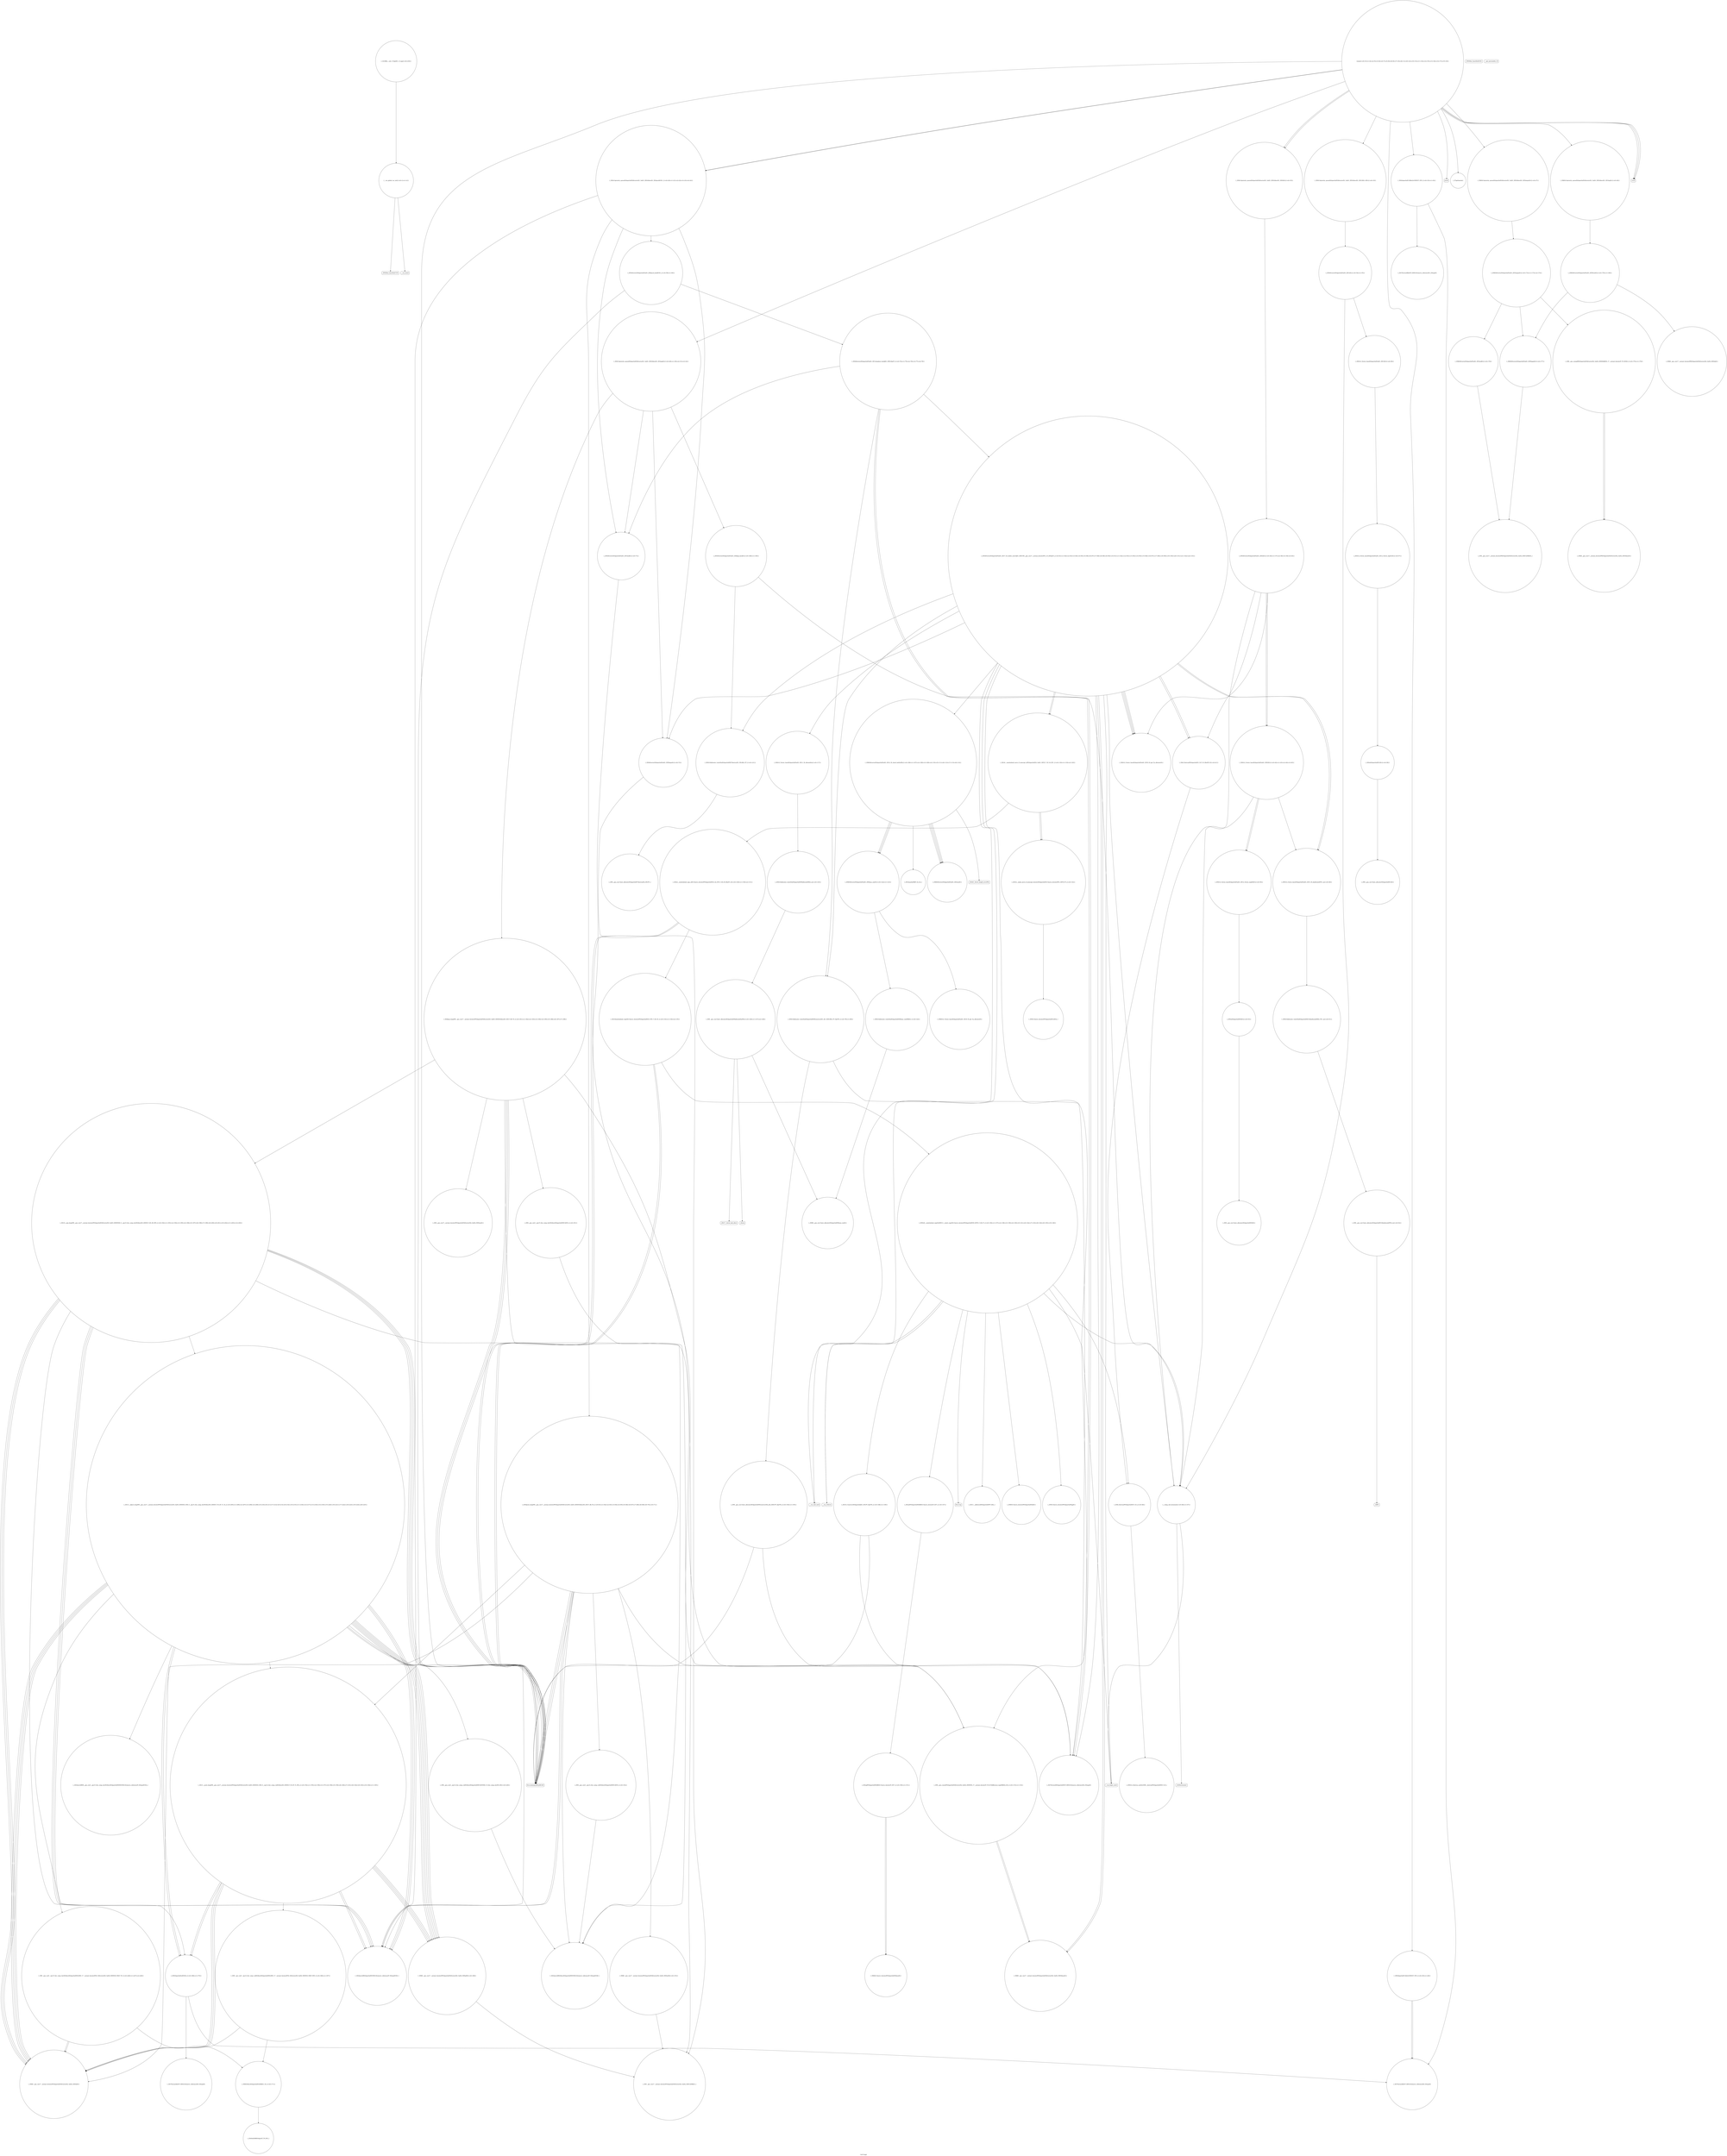 digraph "Call Graph" {
	label="Call Graph";

	Node0x5574c0d859d0 [shape=record,shape=circle,label="{__cxx_global_var_init|{<s0>1|<s1>2}}"];
	Node0x5574c0d859d0:s0 -> Node0x5574c0d85a50[color=black];
	Node0x5574c0d859d0:s1 -> Node0x5574c102a150[color=black];
	Node0x5574c102dcf0 [shape=record,shape=circle,label="{_ZN9__gnu_cxx5__ops14_Iter_comp_valISt4lessISt4pairIxiEEEclINS_17__normal_iteratorIPS4_St6vectorIS4_SaIS4_EEEES4_EEbT_RT0_|{<s0>166|<s1>167}}"];
	Node0x5574c102dcf0:s0 -> Node0x5574c102db70[color=black];
	Node0x5574c102dcf0:s1 -> Node0x5574c102de70[color=black];
	Node0x5574c102a350 [shape=record,shape=circle,label="{_ZNSt14priority_queueISt4pairIxiESt6vectorIS1_SaIS1_EESt4lessIS1_EEC2IS4_vEEv|{<s0>19}}"];
	Node0x5574c102a350:s0 -> Node0x5574c102b1d0[color=black];
	Node0x5574c102b850 [shape=record,shape=circle,label="{_ZN9__gnu_cxxeqIPKSt4pairIxiESt6vectorIS2_SaIS2_EEEEbRKNS_17__normal_iteratorIT_T0_EESD_|{<s0>175|<s1>176}}"];
	Node0x5574c102b850:s0 -> Node0x5574c102b9d0[color=black];
	Node0x5574c102b850:s1 -> Node0x5574c102b9d0[color=black];
	Node0x5574c102a6d0 [shape=record,shape=circle,label="{_ZNSt14priority_queueISt4pairIxiESt6vectorIS1_SaIS1_EESt4lessIS1_EE3popEv|{<s0>29|<s1>30|<s2>31|<s3>32}}"];
	Node0x5574c102a6d0:s0 -> Node0x5574c102b5d0[color=black];
	Node0x5574c102a6d0:s1 -> Node0x5574c102b650[color=black];
	Node0x5574c102a6d0:s2 -> Node0x5574c102bbd0[color=black];
	Node0x5574c102a6d0:s3 -> Node0x5574c102bc50[color=black];
	Node0x5574c102bbd0 [shape=record,shape=circle,label="{_ZSt8pop_heapIN9__gnu_cxx17__normal_iteratorIPSt4pairIxiESt6vectorIS3_SaIS3_EEEESt4lessIS3_EEvT_SB_T0_|{<s0>181|<s1>182|<s2>183|<s3>184|<s4>185|<s5>186|<s6>187|<s7>188}}"];
	Node0x5574c102bbd0:s0 -> Node0x5574c102c9f0[color=black];
	Node0x5574c102bbd0:s1 -> Node0x5574c102d9f0[color=black];
	Node0x5574c102bbd0:s2 -> Node0x5574c102bcd0[color=black];
	Node0x5574c102bbd0:s3 -> Node0x5574c102bd50[color=black];
	Node0x5574c102bbd0:s4 -> Node0x5574c102a650[color=black];
	Node0x5574c102bbd0:s5 -> Node0x5574c102a650[color=black];
	Node0x5574c102bbd0:s6 -> Node0x5574c102a650[color=black];
	Node0x5574c102bbd0:s7 -> Node0x5574c102bdd0[color=black];
	Node0x5574c102aa50 [shape=record,shape=circle,label="{_ZSt8_DestroyIPSt4pairIxiES1_EvT_S3_RSaIT0_E|{<s0>41}}"];
	Node0x5574c102aa50:s0 -> Node0x5574c102ad50[color=black];
	Node0x5574c102bf50 [shape=record,shape=circle,label="{_ZSt4moveIRN9__gnu_cxx5__ops15_Iter_comp_iterISt4lessISt4pairIxiEEEEEONSt16remove_referenceIT_E4typeEOSA_}"];
	Node0x5574c102add0 [shape=record,shape=circle,label="{_ZNSt12_Destroy_auxILb1EE9__destroyIPSt4pairIxiEEEvT_S5_}"];
	Node0x5574c102b150 [shape=record,shape=circle,label="{_ZN9__gnu_cxx13new_allocatorISt4pairIxiEED2Ev}"];
	Node0x5574c102b4d0 [shape=record,shape=circle,label="{_ZSt4moveIRSt4pairIxiEEONSt16remove_referenceIT_E4typeEOS4_}"];
	Node0x5574c102c870 [shape=record,shape=circle,label="{_ZNSt6vectorISt4pairIxiESaIS1_EE17_M_realloc_insertIJS1_EEEvN9__gnu_cxx17__normal_iteratorIPS1_S3_EEDpOT_|{<s0>81|<s1>82|<s2>83|<s3>84|<s4>85|<s5>86|<s6>87|<s7>88|<s8>89|<s9>90|<s10>91|<s11>92|<s12>93|<s13>94|<s14>95|<s15>96|<s16>97|<s17>98|<s18>99|<s19>100|<s20>101|<s21>102|<s22>103}}"];
	Node0x5574c102c870:s0 -> Node0x5574c102c970[color=black];
	Node0x5574c102c870:s1 -> Node0x5574c102b5d0[color=black];
	Node0x5574c102c870:s2 -> Node0x5574c102c9f0[color=black];
	Node0x5574c102c870:s3 -> Node0x5574c102ca70[color=black];
	Node0x5574c102c870:s4 -> Node0x5574c102c7f0[color=black];
	Node0x5574c102c870:s5 -> Node0x5574c102b750[color=black];
	Node0x5574c102c870:s6 -> Node0x5574c102cb70[color=black];
	Node0x5574c102c870:s7 -> Node0x5574c102aad0[color=black];
	Node0x5574c102c870:s8 -> Node0x5574c102caf0[color=black];
	Node0x5574c102c870:s9 -> Node0x5574c102cb70[color=black];
	Node0x5574c102c870:s10 -> Node0x5574c102aad0[color=black];
	Node0x5574c102c870:s11 -> Node0x5574c102caf0[color=black];
	Node0x5574c102c870:s12 -> Node0x5574c102ac50[color=black];
	Node0x5574c102c870:s13 -> Node0x5574c102cbf0[color=black];
	Node0x5574c102c870:s14 -> Node0x5574c102ccf0[color=black];
	Node0x5574c102c870:s15 -> Node0x5574c102aad0[color=black];
	Node0x5574c102c870:s16 -> Node0x5574c102aa50[color=black];
	Node0x5574c102c870:s17 -> Node0x5574c102ae50[color=black];
	Node0x5574c102c870:s18 -> Node0x5574c102cc70[color=black];
	Node0x5574c102c870:s19 -> Node0x5574c102aad0[color=black];
	Node0x5574c102c870:s20 -> Node0x5574c102aa50[color=black];
	Node0x5574c102c870:s21 -> Node0x5574c102ae50[color=black];
	Node0x5574c102c870:s22 -> Node0x5574c102abd0[color=black];
	Node0x5574c102cbf0 [shape=record,shape=circle,label="{_ZNSt16allocator_traitsISaISt4pairIxiEEE7destroyIS1_EEvRS2_PT_|{<s0>121}}"];
	Node0x5574c102cbf0:s0 -> Node0x5574c102d970[color=black];
	Node0x5574c102cf70 [shape=record,shape=circle,label="{_ZNSt16allocator_traitsISaISt4pairIxiEEE8max_sizeERKS2_|{<s0>124}}"];
	Node0x5574c102cf70:s0 -> Node0x5574c102d070[color=black];
	Node0x5574c102d2f0 [shape=record,shape=circle,label="{_ZSt22__uninitialized_copy_aISt13move_iteratorIPSt4pairIxiEES3_S2_ET0_T_S6_S5_RSaIT1_E|{<s0>129|<s1>130|<s2>131}}"];
	Node0x5574c102d2f0:s0 -> Node0x5574c102a650[color=black];
	Node0x5574c102d2f0:s1 -> Node0x5574c102a650[color=black];
	Node0x5574c102d2f0:s2 -> Node0x5574c102d3f0[color=black];
	Node0x5574c102d670 [shape=record,shape=circle,label="{_ZNKSt13move_iteratorIPSt4pairIxiEEdeEv}"];
	Node0x5574c102d9f0 [shape=record,shape=circle,label="{_ZSt4moveIRSt4lessISt4pairIxiEEEONSt16remove_referenceIT_E4typeEOS6_}"];
	Node0x5574c0d85a50 [shape=record,shape=Mrecord,label="{_ZNSt8ios_base4InitC1Ev}"];
	Node0x5574c102dd70 [shape=record,shape=circle,label="{_ZNK9__gnu_cxx17__normal_iteratorIPSt4pairIxiESt6vectorIS2_SaIS2_EEEplEl|{<s0>168}}"];
	Node0x5574c102dd70:s0 -> Node0x5574c102dc70[color=black];
	Node0x5574c102a3d0 [shape=record,shape=circle,label="{_ZNSt14priority_queueISt4pairIxiESt6vectorIS1_SaIS1_EESt4lessIS1_EE4pushEOS1_|{<s0>20|<s1>21|<s2>22|<s3>23|<s4>24}}"];
	Node0x5574c102a3d0:s0 -> Node0x5574c102b4d0[color=black];
	Node0x5574c102a3d0:s1 -> Node0x5574c102b450[color=black];
	Node0x5574c102a3d0:s2 -> Node0x5574c102b5d0[color=black];
	Node0x5574c102a3d0:s3 -> Node0x5574c102b650[color=black];
	Node0x5574c102a3d0:s4 -> Node0x5574c102b550[color=black];
	Node0x5574c102b8d0 [shape=record,shape=circle,label="{_ZNKSt6vectorISt4pairIxiESaIS1_EE5beginEv|{<s0>177}}"];
	Node0x5574c102b8d0:s0 -> Node0x5574c102ba50[color=black];
	Node0x5574c102a750 [shape=record,shape=circle,label="{_ZNSt4pairIxiEC2IRxiLb1EEEOT_OT0_|{<s0>33|<s1>34}}"];
	Node0x5574c102a750:s0 -> Node0x5574c102a950[color=black];
	Node0x5574c102a750:s1 -> Node0x5574c102a8d0[color=black];
	Node0x5574c102bc50 [shape=record,shape=circle,label="{_ZNSt6vectorISt4pairIxiESaIS1_EE8pop_backEv|{<s0>189|<s1>190}}"];
	Node0x5574c102bc50:s0 -> Node0x5574c102cbf0[color=black];
	Node0x5574c102bc50:s1 -> Node0x5574c102abd0[color=black];
	Node0x5574c102aad0 [shape=record,shape=circle,label="{_ZNSt12_Vector_baseISt4pairIxiESaIS1_EE19_M_get_Tp_allocatorEv}"];
	Node0x5574c102bfd0 [shape=record,shape=circle,label="{_ZN9__gnu_cxx5__ops14_Iter_comp_valISt4lessISt4pairIxiEEEC2EONS0_15_Iter_comp_iterIS5_EE|{<s0>229}}"];
	Node0x5574c102bfd0:s0 -> Node0x5574c102d9f0[color=black];
	Node0x5574c102ae50 [shape=record,shape=circle,label="{_ZNSt12_Vector_baseISt4pairIxiESaIS1_EE13_M_deallocateEPS1_m|{<s0>49}}"];
	Node0x5574c102ae50:s0 -> Node0x5574c102af50[color=black];
	Node0x5574c102b1d0 [shape=record,shape=circle,label="{_ZNSt6vectorISt4pairIxiESaIS1_EEC2Ev|{<s0>54|<s1>55}}"];
	Node0x5574c102b1d0:s0 -> Node0x5574c102b250[color=black];
	Node0x5574c102b1d0:s1 -> Node0x5574c102abd0[color=black];
	Node0x5574c102b550 [shape=record,shape=circle,label="{_ZSt9push_heapIN9__gnu_cxx17__normal_iteratorIPSt4pairIxiESt6vectorIS3_SaIS3_EEEESt4lessIS3_EEvT_SB_T0_|{<s0>61|<s1>62|<s2>63|<s3>64|<s4>65|<s5>66|<s6>67|<s7>68|<s8>69|<s9>70|<s10>71}}"];
	Node0x5574c102b550:s0 -> Node0x5574c102d9f0[color=black];
	Node0x5574c102b550:s1 -> Node0x5574c102da70[color=black];
	Node0x5574c102b550:s2 -> Node0x5574c102daf0[color=black];
	Node0x5574c102b550:s3 -> Node0x5574c102db70[color=black];
	Node0x5574c102b550:s4 -> Node0x5574c102b4d0[color=black];
	Node0x5574c102b550:s5 -> Node0x5574c102a650[color=black];
	Node0x5574c102b550:s6 -> Node0x5574c102a650[color=black];
	Node0x5574c102b550:s7 -> Node0x5574c102c9f0[color=black];
	Node0x5574c102b550:s8 -> Node0x5574c102b4d0[color=black];
	Node0x5574c102b550:s9 -> Node0x5574c102a650[color=black];
	Node0x5574c102b550:s10 -> Node0x5574c102dbf0[color=black];
	Node0x5574c102c8f0 [shape=record,shape=circle,label="{_ZN9__gnu_cxx13new_allocatorISt4pairIxiEE9constructIS2_JS2_EEEvPT_DpOT0_|{<s0>104|<s1>105}}"];
	Node0x5574c102c8f0:s0 -> Node0x5574c102c7f0[color=black];
	Node0x5574c102c8f0:s1 -> Node0x5574c102a650[color=black];
	Node0x5574c102cc70 [shape=record,shape=Mrecord,label="{__cxa_rethrow}"];
	Node0x5574c102cff0 [shape=record,shape=circle,label="{_ZNKSt12_Vector_baseISt4pairIxiESaIS1_EE19_M_get_Tp_allocatorEv}"];
	Node0x5574c102d370 [shape=record,shape=circle,label="{_ZSt32__make_move_if_noexcept_iteratorISt4pairIxiESt13move_iteratorIPS1_EET0_PT_|{<s0>132}}"];
	Node0x5574c102d370:s0 -> Node0x5574c102d8f0[color=black];
	Node0x5574c102d6f0 [shape=record,shape=circle,label="{_ZNSt13move_iteratorIPSt4pairIxiEEppEv}"];
	Node0x5574c102da70 [shape=record,shape=circle,label="{_ZN9__gnu_cxx5__ops14_Iter_comp_valISt4lessISt4pairIxiEEEC2ES5_|{<s0>152}}"];
	Node0x5574c102da70:s0 -> Node0x5574c102d9f0[color=black];
	Node0x5574c102a0d0 [shape=record,shape=Mrecord,label="{_ZNSt8ios_base4InitD1Ev}"];
	Node0x5574c102ddf0 [shape=record,shape=circle,label="{_ZNSt4pairIxiEaSEOS0_|{<s0>169|<s1>170}}"];
	Node0x5574c102ddf0:s0 -> Node0x5574c102df70[color=black];
	Node0x5574c102ddf0:s1 -> Node0x5574c102a8d0[color=black];
	Node0x5574c102a450 [shape=record,shape=circle,label="{_ZNSt4pairIxiEC2IiiLb1EEEOT_OT0_|{<s0>25|<s1>26}}"];
	Node0x5574c102a450:s0 -> Node0x5574c102a8d0[color=black];
	Node0x5574c102a450:s1 -> Node0x5574c102a8d0[color=black];
	Node0x5574c102b950 [shape=record,shape=circle,label="{_ZNKSt6vectorISt4pairIxiESaIS1_EE3endEv|{<s0>178}}"];
	Node0x5574c102b950:s0 -> Node0x5574c102ba50[color=black];
	Node0x5574c102a7d0 [shape=record,shape=Mrecord,label="{printf}"];
	Node0x5574c102bcd0 [shape=record,shape=circle,label="{_ZN9__gnu_cxx5__ops15_Iter_comp_iterISt4lessISt4pairIxiEEEC2ES5_|{<s0>191}}"];
	Node0x5574c102bcd0:s0 -> Node0x5574c102d9f0[color=black];
	Node0x5574c102ab50 [shape=record,shape=circle,label="{_ZNSt12_Vector_baseISt4pairIxiESaIS1_EED2Ev|{<s0>42|<s1>43|<s2>44|<s3>45}}"];
	Node0x5574c102ab50:s0 -> Node0x5574c102ae50[color=black];
	Node0x5574c102ab50:s1 -> Node0x5574c102aed0[color=black];
	Node0x5574c102ab50:s2 -> Node0x5574c102aed0[color=black];
	Node0x5574c102ab50:s3 -> Node0x5574c102abd0[color=black];
	Node0x5574c102c050 [shape=record,shape=circle,label="{_GLOBAL__sub_I_TripleM_1_0.cpp|{<s0>230}}"];
	Node0x5574c102c050:s0 -> Node0x5574c0d859d0[color=black];
	Node0x5574c102aed0 [shape=record,shape=circle,label="{_ZNSt12_Vector_baseISt4pairIxiESaIS1_EE12_Vector_implD2Ev|{<s0>50}}"];
	Node0x5574c102aed0:s0 -> Node0x5574c102b0d0[color=black];
	Node0x5574c102b250 [shape=record,shape=circle,label="{_ZNSt12_Vector_baseISt4pairIxiESaIS1_EEC2Ev|{<s0>56}}"];
	Node0x5574c102b250:s0 -> Node0x5574c102b2d0[color=black];
	Node0x5574c102b5d0 [shape=record,shape=circle,label="{_ZNSt6vectorISt4pairIxiESaIS1_EE5beginEv|{<s0>72}}"];
	Node0x5574c102b5d0:s0 -> Node0x5574c102dc70[color=black];
	Node0x5574c102c970 [shape=record,shape=circle,label="{_ZNKSt6vectorISt4pairIxiESaIS1_EE12_M_check_lenEmPKc|{<s0>106|<s1>107|<s2>108|<s3>109|<s4>110|<s5>111|<s6>112|<s7>113|<s8>114}}"];
	Node0x5574c102c970:s0 -> Node0x5574c102cd70[color=black];
	Node0x5574c102c970:s1 -> Node0x5574c102cdf0[color=black];
	Node0x5574c102c970:s2 -> Node0x5574c102ce70[color=black];
	Node0x5574c102c970:s3 -> Node0x5574c102cdf0[color=black];
	Node0x5574c102c970:s4 -> Node0x5574c102cdf0[color=black];
	Node0x5574c102c970:s5 -> Node0x5574c102cef0[color=black];
	Node0x5574c102c970:s6 -> Node0x5574c102cdf0[color=black];
	Node0x5574c102c970:s7 -> Node0x5574c102cd70[color=black];
	Node0x5574c102c970:s8 -> Node0x5574c102cd70[color=black];
	Node0x5574c102ccf0 [shape=record,shape=Mrecord,label="{__cxa_end_catch}"];
	Node0x5574c102d070 [shape=record,shape=circle,label="{_ZNK9__gnu_cxx13new_allocatorISt4pairIxiEE8max_sizeEv}"];
	Node0x5574c102d3f0 [shape=record,shape=circle,label="{_ZSt18uninitialized_copyISt13move_iteratorIPSt4pairIxiEES3_ET0_T_S6_S5_|{<s0>133|<s1>134|<s2>135}}"];
	Node0x5574c102d3f0:s0 -> Node0x5574c102a650[color=black];
	Node0x5574c102d3f0:s1 -> Node0x5574c102a650[color=black];
	Node0x5574c102d3f0:s2 -> Node0x5574c102d470[color=black];
	Node0x5574c102d770 [shape=record,shape=Mrecord,label="{llvm.trap}"];
	Node0x5574c102daf0 [shape=record,shape=circle,label="{_ZNK9__gnu_cxx17__normal_iteratorIPSt4pairIxiESt6vectorIS2_SaIS2_EEEmiEl|{<s0>153}}"];
	Node0x5574c102daf0:s0 -> Node0x5574c102dc70[color=black];
	Node0x5574c102a150 [shape=record,shape=Mrecord,label="{__cxa_atexit}"];
	Node0x5574c102de70 [shape=record,shape=circle,label="{_ZNKSt4lessISt4pairIxiEEclERKS1_S4_|{<s0>171}}"];
	Node0x5574c102de70:s0 -> Node0x5574c102def0[color=black];
	Node0x5574c102a4d0 [shape=record,shape=Mrecord,label="{__gxx_personality_v0}"];
	Node0x5574c102b9d0 [shape=record,shape=circle,label="{_ZNK9__gnu_cxx17__normal_iteratorIPKSt4pairIxiESt6vectorIS2_SaIS2_EEE4baseEv}"];
	Node0x5574c102a850 [shape=record,shape=circle,label="{_ZNSt14priority_queueISt4pairIxiESt6vectorIS1_SaIS1_EESt4lessIS1_EED2Ev|{<s0>35}}"];
	Node0x5574c102a850:s0 -> Node0x5574c102a9d0[color=black];
	Node0x5574c102bd50 [shape=record,shape=circle,label="{_ZN9__gnu_cxx17__normal_iteratorIPSt4pairIxiESt6vectorIS2_SaIS2_EEEmmEv}"];
	Node0x5574c102abd0 [shape=record,shape=circle,label="{__clang_call_terminate|{<s0>46|<s1>47}}"];
	Node0x5574c102abd0:s0 -> Node0x5574c102ac50[color=black];
	Node0x5574c102abd0:s1 -> Node0x5574c102acd0[color=black];
	Node0x5574c102af50 [shape=record,shape=circle,label="{_ZNSt16allocator_traitsISaISt4pairIxiEEE10deallocateERS2_PS1_m|{<s0>51}}"];
	Node0x5574c102af50:s0 -> Node0x5574c102afd0[color=black];
	Node0x5574c102b2d0 [shape=record,shape=circle,label="{_ZNSt12_Vector_baseISt4pairIxiESaIS1_EE12_Vector_implC2Ev|{<s0>57}}"];
	Node0x5574c102b2d0:s0 -> Node0x5574c102b350[color=black];
	Node0x5574c102b650 [shape=record,shape=circle,label="{_ZNSt6vectorISt4pairIxiESaIS1_EE3endEv|{<s0>73}}"];
	Node0x5574c102b650:s0 -> Node0x5574c102dc70[color=black];
	Node0x5574c102c9f0 [shape=record,shape=circle,label="{_ZN9__gnu_cxxmiIPSt4pairIxiESt6vectorIS2_SaIS2_EEEENS_17__normal_iteratorIT_T0_E15difference_typeERKSA_SD_|{<s0>115|<s1>116}}"];
	Node0x5574c102c9f0:s0 -> Node0x5574c102cb70[color=black];
	Node0x5574c102c9f0:s1 -> Node0x5574c102cb70[color=black];
	Node0x5574c102cd70 [shape=record,shape=circle,label="{_ZNKSt6vectorISt4pairIxiESaIS1_EE8max_sizeEv|{<s0>122|<s1>123}}"];
	Node0x5574c102cd70:s0 -> Node0x5574c102cff0[color=black];
	Node0x5574c102cd70:s1 -> Node0x5574c102cf70[color=black];
	Node0x5574c102d0f0 [shape=record,shape=circle,label="{_ZNSt16allocator_traitsISaISt4pairIxiEEE8allocateERS2_m|{<s0>125}}"];
	Node0x5574c102d0f0:s0 -> Node0x5574c102d170[color=black];
	Node0x5574c102d470 [shape=record,shape=circle,label="{_ZNSt20__uninitialized_copyILb0EE13__uninit_copyISt13move_iteratorIPSt4pairIxiEES5_EET0_T_S8_S7_|{<s0>136|<s1>137|<s2>138|<s3>139|<s4>140|<s5>141|<s6>142|<s7>143|<s8>144|<s9>145|<s10>146}}"];
	Node0x5574c102d470:s0 -> Node0x5574c102d4f0[color=black];
	Node0x5574c102d470:s1 -> Node0x5574c102d5f0[color=black];
	Node0x5574c102d470:s2 -> Node0x5574c102d670[color=black];
	Node0x5574c102d470:s3 -> Node0x5574c102d570[color=black];
	Node0x5574c102d470:s4 -> Node0x5574c102d6f0[color=black];
	Node0x5574c102d470:s5 -> Node0x5574c102ac50[color=black];
	Node0x5574c102d470:s6 -> Node0x5574c102ad50[color=black];
	Node0x5574c102d470:s7 -> Node0x5574c102cc70[color=black];
	Node0x5574c102d470:s8 -> Node0x5574c102ccf0[color=black];
	Node0x5574c102d470:s9 -> Node0x5574c102d770[color=black];
	Node0x5574c102d470:s10 -> Node0x5574c102abd0[color=black];
	Node0x5574c102d7f0 [shape=record,shape=circle,label="{_ZSteqIPSt4pairIxiEEbRKSt13move_iteratorIT_ES7_|{<s0>150|<s1>151}}"];
	Node0x5574c102d7f0:s0 -> Node0x5574c102d870[color=black];
	Node0x5574c102d7f0:s1 -> Node0x5574c102d870[color=black];
	Node0x5574c102db70 [shape=record,shape=circle,label="{_ZNK9__gnu_cxx17__normal_iteratorIPSt4pairIxiESt6vectorIS2_SaIS2_EEEdeEv}"];
	Node0x5574c102a1d0 [shape=record,shape=circle,label="{_Z7gettimeiiix}"];
	Node0x5574c102def0 [shape=record,shape=circle,label="{_ZStltIxiEbRKSt4pairIT_T0_ES5_}"];
	Node0x5574c102a550 [shape=record,shape=circle,label="{_ZNKSt14priority_queueISt4pairIxiESt6vectorIS1_SaIS1_EESt4lessIS1_EE5emptyEv|{<s0>27}}"];
	Node0x5574c102a550:s0 -> Node0x5574c102b7d0[color=black];
	Node0x5574c102ba50 [shape=record,shape=circle,label="{_ZN9__gnu_cxx17__normal_iteratorIPKSt4pairIxiESt6vectorIS2_SaIS2_EEEC2ERKS4_}"];
	Node0x5574c102a8d0 [shape=record,shape=circle,label="{_ZSt7forwardIiEOT_RNSt16remove_referenceIS0_E4typeE}"];
	Node0x5574c102bdd0 [shape=record,shape=circle,label="{_ZSt10__pop_heapIN9__gnu_cxx17__normal_iteratorIPSt4pairIxiESt6vectorIS3_SaIS3_EEEENS0_5__ops15_Iter_comp_iterISt4lessIS3_EEEEvT_SE_SE_RT0_|{<s0>192|<s1>193|<s2>194|<s3>195|<s4>196|<s5>197|<s6>198|<s7>199|<s8>200|<s9>201|<s10>202|<s11>203|<s12>204}}"];
	Node0x5574c102bdd0:s0 -> Node0x5574c102db70[color=black];
	Node0x5574c102bdd0:s1 -> Node0x5574c102b4d0[color=black];
	Node0x5574c102bdd0:s2 -> Node0x5574c102a650[color=black];
	Node0x5574c102bdd0:s3 -> Node0x5574c102db70[color=black];
	Node0x5574c102bdd0:s4 -> Node0x5574c102b4d0[color=black];
	Node0x5574c102bdd0:s5 -> Node0x5574c102db70[color=black];
	Node0x5574c102bdd0:s6 -> Node0x5574c102ddf0[color=black];
	Node0x5574c102bdd0:s7 -> Node0x5574c102a650[color=black];
	Node0x5574c102bdd0:s8 -> Node0x5574c102c9f0[color=black];
	Node0x5574c102bdd0:s9 -> Node0x5574c102b4d0[color=black];
	Node0x5574c102bdd0:s10 -> Node0x5574c102a650[color=black];
	Node0x5574c102bdd0:s11 -> Node0x5574c102a650[color=black];
	Node0x5574c102bdd0:s12 -> Node0x5574c102be50[color=black];
	Node0x5574c102ac50 [shape=record,shape=Mrecord,label="{__cxa_begin_catch}"];
	Node0x5574c102afd0 [shape=record,shape=circle,label="{_ZN9__gnu_cxx13new_allocatorISt4pairIxiEE10deallocateEPS2_m|{<s0>52}}"];
	Node0x5574c102afd0:s0 -> Node0x5574c102b050[color=black];
	Node0x5574c102b350 [shape=record,shape=circle,label="{_ZNSaISt4pairIxiEEC2Ev|{<s0>58}}"];
	Node0x5574c102b350:s0 -> Node0x5574c102b3d0[color=black];
	Node0x5574c102b6d0 [shape=record,shape=circle,label="{_ZNSt6vectorISt4pairIxiESaIS1_EE12emplace_backIJS1_EEEvDpOT_|{<s0>74|<s1>75|<s2>76|<s3>77|<s4>78}}"];
	Node0x5574c102b6d0:s0 -> Node0x5574c102c7f0[color=black];
	Node0x5574c102b6d0:s1 -> Node0x5574c102b750[color=black];
	Node0x5574c102b6d0:s2 -> Node0x5574c102b650[color=black];
	Node0x5574c102b6d0:s3 -> Node0x5574c102c7f0[color=black];
	Node0x5574c102b6d0:s4 -> Node0x5574c102c870[color=black];
	Node0x5574c102ca70 [shape=record,shape=circle,label="{_ZNSt12_Vector_baseISt4pairIxiESaIS1_EE11_M_allocateEm|{<s0>117}}"];
	Node0x5574c102ca70:s0 -> Node0x5574c102d0f0[color=black];
	Node0x5574c102cdf0 [shape=record,shape=circle,label="{_ZNKSt6vectorISt4pairIxiESaIS1_EE4sizeEv}"];
	Node0x5574c102d170 [shape=record,shape=circle,label="{_ZN9__gnu_cxx13new_allocatorISt4pairIxiEE8allocateEmPKv|{<s0>126|<s1>127|<s2>128}}"];
	Node0x5574c102d170:s0 -> Node0x5574c102d070[color=black];
	Node0x5574c102d170:s1 -> Node0x5574c102d1f0[color=black];
	Node0x5574c102d170:s2 -> Node0x5574c102d270[color=black];
	Node0x5574c102d4f0 [shape=record,shape=circle,label="{_ZStneIPSt4pairIxiEEbRKSt13move_iteratorIT_ES7_|{<s0>147}}"];
	Node0x5574c102d4f0:s0 -> Node0x5574c102d7f0[color=black];
	Node0x5574c102d870 [shape=record,shape=circle,label="{_ZNKSt13move_iteratorIPSt4pairIxiEE4baseEv}"];
	Node0x5574c102dbf0 [shape=record,shape=circle,label="{_ZSt11__push_heapIN9__gnu_cxx17__normal_iteratorIPSt4pairIxiESt6vectorIS3_SaIS3_EEEElS3_NS0_5__ops14_Iter_comp_valISt4lessIS3_EEEEvT_T0_SF_T1_RT2_|{<s0>154|<s1>155|<s2>156|<s3>157|<s4>158|<s5>159|<s6>160|<s7>161|<s8>162|<s9>163|<s10>164|<s11>165}}"];
	Node0x5574c102dbf0:s0 -> Node0x5574c102dd70[color=black];
	Node0x5574c102dbf0:s1 -> Node0x5574c102dcf0[color=black];
	Node0x5574c102dbf0:s2 -> Node0x5574c102dd70[color=black];
	Node0x5574c102dbf0:s3 -> Node0x5574c102db70[color=black];
	Node0x5574c102dbf0:s4 -> Node0x5574c102b4d0[color=black];
	Node0x5574c102dbf0:s5 -> Node0x5574c102dd70[color=black];
	Node0x5574c102dbf0:s6 -> Node0x5574c102db70[color=black];
	Node0x5574c102dbf0:s7 -> Node0x5574c102ddf0[color=black];
	Node0x5574c102dbf0:s8 -> Node0x5574c102b4d0[color=black];
	Node0x5574c102dbf0:s9 -> Node0x5574c102dd70[color=black];
	Node0x5574c102dbf0:s10 -> Node0x5574c102db70[color=black];
	Node0x5574c102dbf0:s11 -> Node0x5574c102ddf0[color=black];
	Node0x5574c102a250 [shape=record,shape=circle,label="{main|{<s0>3|<s1>4|<s2>5|<s3>6|<s4>7|<s5>8|<s6>9|<s7>10|<s8>11|<s9>12|<s10>13|<s11>14|<s12>15|<s13>16|<s14>17|<s15>18}}"];
	Node0x5574c102a250:s0 -> Node0x5574c102a2d0[color=black];
	Node0x5574c102a250:s1 -> Node0x5574c102a2d0[color=black];
	Node0x5574c102a250:s2 -> Node0x5574c102a2d0[color=black];
	Node0x5574c102a250:s3 -> Node0x5574c102a350[color=black];
	Node0x5574c102a250:s4 -> Node0x5574c102a450[color=black];
	Node0x5574c102a250:s5 -> Node0x5574c102a3d0[color=black];
	Node0x5574c102a250:s6 -> Node0x5574c102a550[color=black];
	Node0x5574c102a250:s7 -> Node0x5574c102a5d0[color=black];
	Node0x5574c102a250:s8 -> Node0x5574c102a650[color=black];
	Node0x5574c102a250:s9 -> Node0x5574c102a6d0[color=black];
	Node0x5574c102a250:s10 -> Node0x5574c102a850[color=black];
	Node0x5574c102a250:s11 -> Node0x5574c102a1d0[color=black];
	Node0x5574c102a250:s12 -> Node0x5574c102a750[color=black];
	Node0x5574c102a250:s13 -> Node0x5574c102a3d0[color=black];
	Node0x5574c102a250:s14 -> Node0x5574c102a7d0[color=black];
	Node0x5574c102a250:s15 -> Node0x5574c102a850[color=black];
	Node0x5574c102df70 [shape=record,shape=circle,label="{_ZSt7forwardIxEOT_RNSt16remove_referenceIS0_E4typeE}"];
	Node0x5574c102a5d0 [shape=record,shape=circle,label="{_ZNKSt14priority_queueISt4pairIxiESt6vectorIS1_SaIS1_EESt4lessIS1_EE3topEv|{<s0>28}}"];
	Node0x5574c102a5d0:s0 -> Node0x5574c102bad0[color=black];
	Node0x5574c102bad0 [shape=record,shape=circle,label="{_ZNKSt6vectorISt4pairIxiESaIS1_EE5frontEv|{<s0>179|<s1>180}}"];
	Node0x5574c102bad0:s0 -> Node0x5574c102b8d0[color=black];
	Node0x5574c102bad0:s1 -> Node0x5574c102bb50[color=black];
	Node0x5574c102a950 [shape=record,shape=circle,label="{_ZSt7forwardIRxEOT_RNSt16remove_referenceIS1_E4typeE}"];
	Node0x5574c102be50 [shape=record,shape=circle,label="{_ZSt13__adjust_heapIN9__gnu_cxx17__normal_iteratorIPSt4pairIxiESt6vectorIS3_SaIS3_EEEElS3_NS0_5__ops15_Iter_comp_iterISt4lessIS3_EEEEvT_T0_SF_T1_T2_|{<s0>205|<s1>206|<s2>207|<s3>208|<s4>209|<s5>210|<s6>211|<s7>212|<s8>213|<s9>214|<s10>215|<s11>216|<s12>217|<s13>218|<s14>219|<s15>220|<s16>221|<s17>222|<s18>223|<s19>224|<s20>225}}"];
	Node0x5574c102be50:s0 -> Node0x5574c102dd70[color=black];
	Node0x5574c102be50:s1 -> Node0x5574c102dd70[color=black];
	Node0x5574c102be50:s2 -> Node0x5574c102bed0[color=black];
	Node0x5574c102be50:s3 -> Node0x5574c102dd70[color=black];
	Node0x5574c102be50:s4 -> Node0x5574c102db70[color=black];
	Node0x5574c102be50:s5 -> Node0x5574c102b4d0[color=black];
	Node0x5574c102be50:s6 -> Node0x5574c102dd70[color=black];
	Node0x5574c102be50:s7 -> Node0x5574c102db70[color=black];
	Node0x5574c102be50:s8 -> Node0x5574c102ddf0[color=black];
	Node0x5574c102be50:s9 -> Node0x5574c102dd70[color=black];
	Node0x5574c102be50:s10 -> Node0x5574c102db70[color=black];
	Node0x5574c102be50:s11 -> Node0x5574c102b4d0[color=black];
	Node0x5574c102be50:s12 -> Node0x5574c102dd70[color=black];
	Node0x5574c102be50:s13 -> Node0x5574c102db70[color=black];
	Node0x5574c102be50:s14 -> Node0x5574c102ddf0[color=black];
	Node0x5574c102be50:s15 -> Node0x5574c102bf50[color=black];
	Node0x5574c102be50:s16 -> Node0x5574c102bfd0[color=black];
	Node0x5574c102be50:s17 -> Node0x5574c102a650[color=black];
	Node0x5574c102be50:s18 -> Node0x5574c102b4d0[color=black];
	Node0x5574c102be50:s19 -> Node0x5574c102a650[color=black];
	Node0x5574c102be50:s20 -> Node0x5574c102dbf0[color=black];
	Node0x5574c102acd0 [shape=record,shape=Mrecord,label="{_ZSt9terminatev}"];
	Node0x5574c102b050 [shape=record,shape=Mrecord,label="{_ZdlPv}"];
	Node0x5574c102b3d0 [shape=record,shape=circle,label="{_ZN9__gnu_cxx13new_allocatorISt4pairIxiEEC2Ev}"];
	Node0x5574c102b750 [shape=record,shape=circle,label="{_ZNSt16allocator_traitsISaISt4pairIxiEEE9constructIS1_JS1_EEEvRS2_PT_DpOT0_|{<s0>79|<s1>80}}"];
	Node0x5574c102b750:s0 -> Node0x5574c102c7f0[color=black];
	Node0x5574c102b750:s1 -> Node0x5574c102c8f0[color=black];
	Node0x5574c102caf0 [shape=record,shape=circle,label="{_ZSt34__uninitialized_move_if_noexcept_aIPSt4pairIxiES2_SaIS1_EET0_T_S5_S4_RT1_|{<s0>118|<s1>119|<s2>120}}"];
	Node0x5574c102caf0:s0 -> Node0x5574c102d370[color=black];
	Node0x5574c102caf0:s1 -> Node0x5574c102d370[color=black];
	Node0x5574c102caf0:s2 -> Node0x5574c102d2f0[color=black];
	Node0x5574c102ce70 [shape=record,shape=Mrecord,label="{_ZSt20__throw_length_errorPKc}"];
	Node0x5574c102d1f0 [shape=record,shape=Mrecord,label="{_ZSt17__throw_bad_allocv}"];
	Node0x5574c102d570 [shape=record,shape=circle,label="{_ZSt10_ConstructISt4pairIxiEJS1_EEvPT_DpOT0_|{<s0>148|<s1>149}}"];
	Node0x5574c102d570:s0 -> Node0x5574c102c7f0[color=black];
	Node0x5574c102d570:s1 -> Node0x5574c102a650[color=black];
	Node0x5574c102d8f0 [shape=record,shape=circle,label="{_ZNSt13move_iteratorIPSt4pairIxiEEC2ES2_}"];
	Node0x5574c102dc70 [shape=record,shape=circle,label="{_ZN9__gnu_cxx17__normal_iteratorIPSt4pairIxiESt6vectorIS2_SaIS2_EEEC2ERKS3_}"];
	Node0x5574c102a2d0 [shape=record,shape=Mrecord,label="{scanf}"];
	Node0x5574c102b7d0 [shape=record,shape=circle,label="{_ZNKSt6vectorISt4pairIxiESaIS1_EE5emptyEv|{<s0>172|<s1>173|<s2>174}}"];
	Node0x5574c102b7d0:s0 -> Node0x5574c102b8d0[color=black];
	Node0x5574c102b7d0:s1 -> Node0x5574c102b950[color=black];
	Node0x5574c102b7d0:s2 -> Node0x5574c102b850[color=black];
	Node0x5574c102a650 [shape=record,shape=Mrecord,label="{llvm.memcpy.p0i8.p0i8.i64}"];
	Node0x5574c102bb50 [shape=record,shape=circle,label="{_ZNK9__gnu_cxx17__normal_iteratorIPKSt4pairIxiESt6vectorIS2_SaIS2_EEEdeEv}"];
	Node0x5574c102a9d0 [shape=record,shape=circle,label="{_ZNSt6vectorISt4pairIxiESaIS1_EED2Ev|{<s0>36|<s1>37|<s2>38|<s3>39|<s4>40}}"];
	Node0x5574c102a9d0:s0 -> Node0x5574c102aad0[color=black];
	Node0x5574c102a9d0:s1 -> Node0x5574c102aa50[color=black];
	Node0x5574c102a9d0:s2 -> Node0x5574c102ab50[color=black];
	Node0x5574c102a9d0:s3 -> Node0x5574c102ab50[color=black];
	Node0x5574c102a9d0:s4 -> Node0x5574c102abd0[color=black];
	Node0x5574c102bed0 [shape=record,shape=circle,label="{_ZN9__gnu_cxx5__ops15_Iter_comp_iterISt4lessISt4pairIxiEEEclINS_17__normal_iteratorIPS4_St6vectorIS4_SaIS4_EEEESD_EEbT_T0_|{<s0>226|<s1>227|<s2>228}}"];
	Node0x5574c102bed0:s0 -> Node0x5574c102db70[color=black];
	Node0x5574c102bed0:s1 -> Node0x5574c102db70[color=black];
	Node0x5574c102bed0:s2 -> Node0x5574c102de70[color=black];
	Node0x5574c102ad50 [shape=record,shape=circle,label="{_ZSt8_DestroyIPSt4pairIxiEEvT_S3_|{<s0>48}}"];
	Node0x5574c102ad50:s0 -> Node0x5574c102add0[color=black];
	Node0x5574c102b0d0 [shape=record,shape=circle,label="{_ZNSaISt4pairIxiEED2Ev|{<s0>53}}"];
	Node0x5574c102b0d0:s0 -> Node0x5574c102b150[color=black];
	Node0x5574c102b450 [shape=record,shape=circle,label="{_ZNSt6vectorISt4pairIxiESaIS1_EE9push_backEOS1_|{<s0>59|<s1>60}}"];
	Node0x5574c102b450:s0 -> Node0x5574c102b4d0[color=black];
	Node0x5574c102b450:s1 -> Node0x5574c102b6d0[color=black];
	Node0x5574c102c7f0 [shape=record,shape=circle,label="{_ZSt7forwardISt4pairIxiEEOT_RNSt16remove_referenceIS2_E4typeE}"];
	Node0x5574c102cb70 [shape=record,shape=circle,label="{_ZNK9__gnu_cxx17__normal_iteratorIPSt4pairIxiESt6vectorIS2_SaIS2_EEE4baseEv}"];
	Node0x5574c102cef0 [shape=record,shape=circle,label="{_ZSt3maxImERKT_S2_S2_}"];
	Node0x5574c102d270 [shape=record,shape=Mrecord,label="{_Znwm}"];
	Node0x5574c102d5f0 [shape=record,shape=circle,label="{_ZSt11__addressofISt4pairIxiEEPT_RS2_}"];
	Node0x5574c102d970 [shape=record,shape=circle,label="{_ZN9__gnu_cxx13new_allocatorISt4pairIxiEE7destroyIS2_EEvPT_}"];
}
